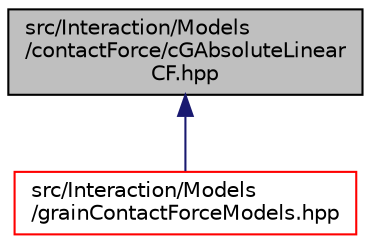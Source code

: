 digraph "src/Interaction/Models/contactForce/cGAbsoluteLinearCF.hpp"
{
 // LATEX_PDF_SIZE
  edge [fontname="Helvetica",fontsize="10",labelfontname="Helvetica",labelfontsize="10"];
  node [fontname="Helvetica",fontsize="10",shape=record];
  Node1 [label="src/Interaction/Models\l/contactForce/cGAbsoluteLinear\lCF.hpp",height=0.2,width=0.4,color="black", fillcolor="grey75", style="filled", fontcolor="black",tooltip=" "];
  Node1 -> Node2 [dir="back",color="midnightblue",fontsize="10",style="solid",fontname="Helvetica"];
  Node2 [label="src/Interaction/Models\l/grainContactForceModels.hpp",height=0.2,width=0.4,color="red", fillcolor="white", style="filled",URL="$grainContactForceModels_8hpp.html",tooltip=" "];
}
